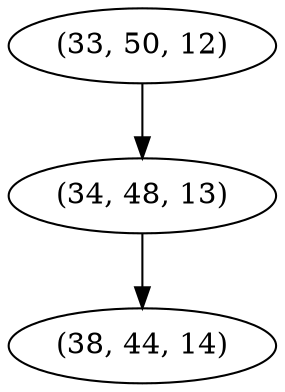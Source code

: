 digraph tree {
    "(33, 50, 12)";
    "(34, 48, 13)";
    "(38, 44, 14)";
    "(33, 50, 12)" -> "(34, 48, 13)";
    "(34, 48, 13)" -> "(38, 44, 14)";
}
